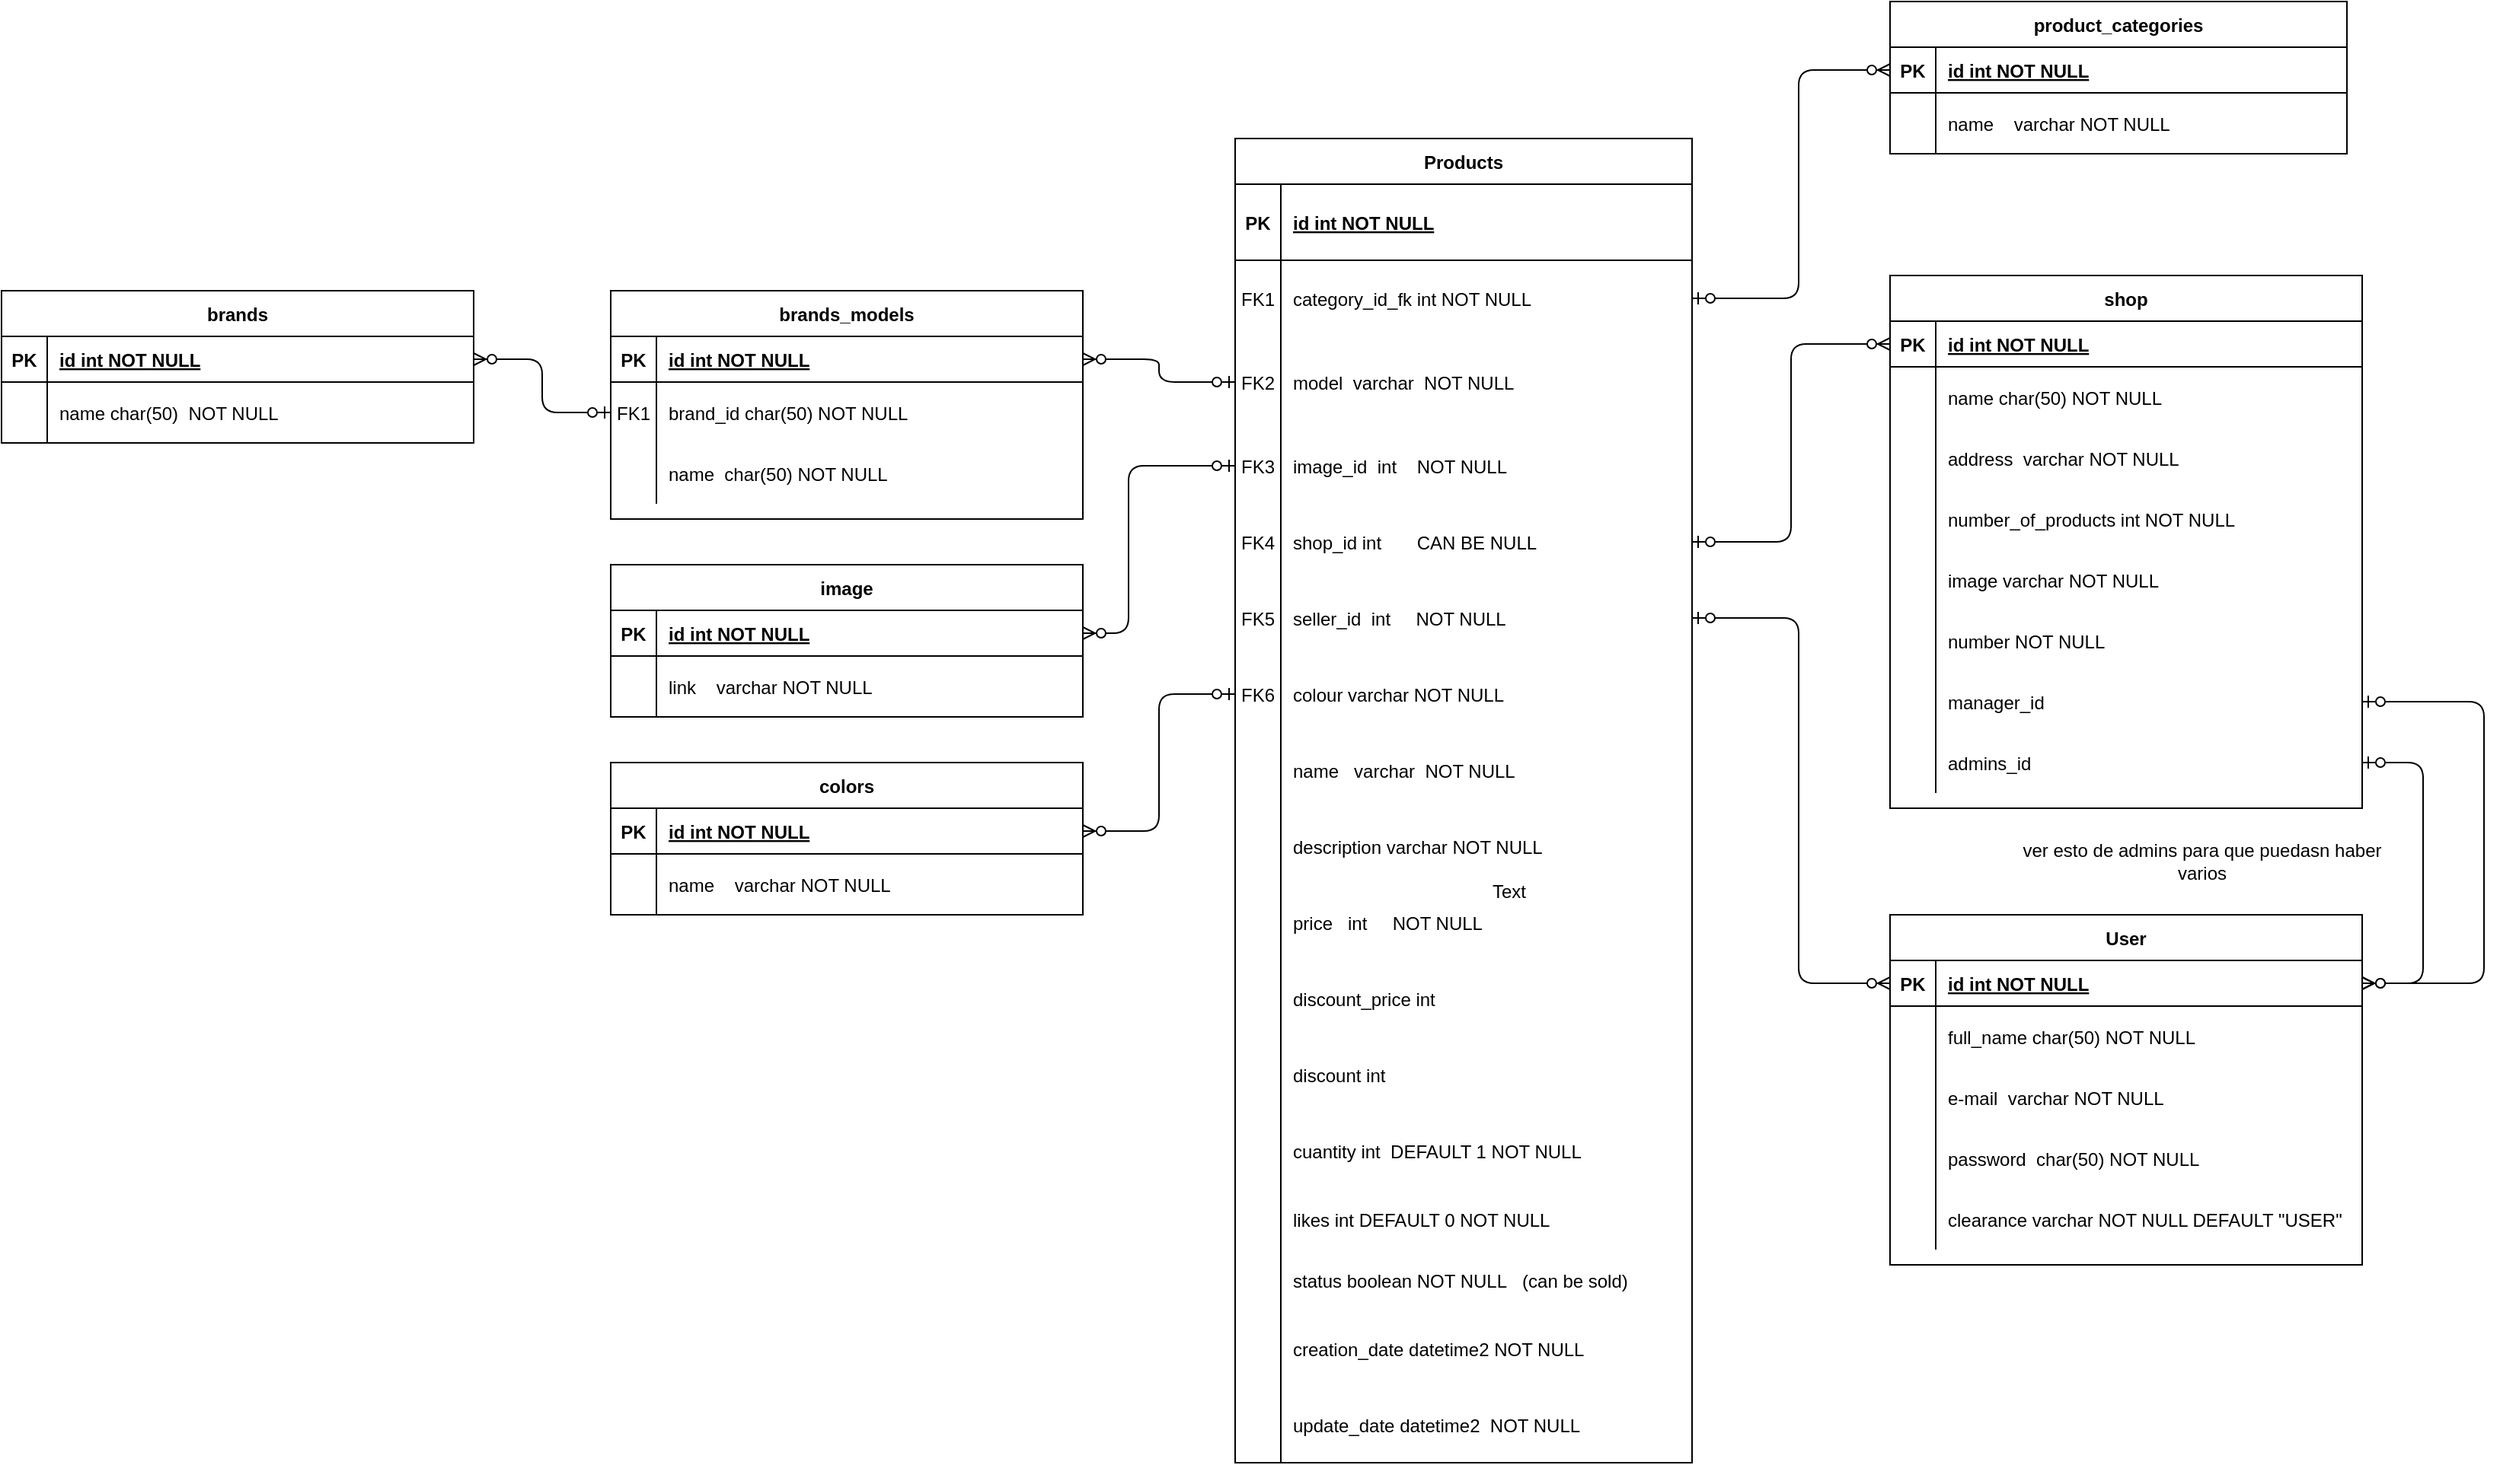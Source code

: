 <mxfile version="15.5.5" type="device"><diagram id="EL1LzUMzObdaMG3C9GH0" name="Page-1"><mxGraphModel dx="3870" dy="1016" grid="1" gridSize="10" guides="1" tooltips="1" connect="1" arrows="1" fold="1" page="1" pageScale="1" pageWidth="827" pageHeight="1169" math="0" shadow="0"><root><mxCell id="0"/><mxCell id="1" parent="0"/><mxCell id="G8JcatwkSZtqLSMLtniS-4" value="brands_models" style="shape=table;startSize=30;container=1;collapsible=1;childLayout=tableLayout;fixedRows=1;rowLines=0;fontStyle=1;align=center;resizeLast=1;" parent="1" vertex="1"><mxGeometry x="-470" y="250" width="310" height="150" as="geometry"><mxRectangle x="500" y="120" width="80" height="30" as="alternateBounds"/></mxGeometry></mxCell><mxCell id="G8JcatwkSZtqLSMLtniS-5" value="" style="shape=partialRectangle;collapsible=0;dropTarget=0;pointerEvents=0;fillColor=none;points=[[0,0.5],[1,0.5]];portConstraint=eastwest;top=0;left=0;right=0;bottom=1;" parent="G8JcatwkSZtqLSMLtniS-4" vertex="1"><mxGeometry y="30" width="310" height="30" as="geometry"/></mxCell><mxCell id="G8JcatwkSZtqLSMLtniS-6" value="PK" style="shape=partialRectangle;overflow=hidden;connectable=0;fillColor=none;top=0;left=0;bottom=0;right=0;fontStyle=1;" parent="G8JcatwkSZtqLSMLtniS-5" vertex="1"><mxGeometry width="30" height="30" as="geometry"><mxRectangle width="30" height="30" as="alternateBounds"/></mxGeometry></mxCell><mxCell id="G8JcatwkSZtqLSMLtniS-7" value="id int NOT NULL " style="shape=partialRectangle;overflow=hidden;connectable=0;fillColor=none;top=0;left=0;bottom=0;right=0;align=left;spacingLeft=6;fontStyle=5;" parent="G8JcatwkSZtqLSMLtniS-5" vertex="1"><mxGeometry x="30" width="280" height="30" as="geometry"><mxRectangle width="280" height="30" as="alternateBounds"/></mxGeometry></mxCell><mxCell id="G8JcatwkSZtqLSMLtniS-8" value="" style="shape=partialRectangle;collapsible=0;dropTarget=0;pointerEvents=0;fillColor=none;points=[[0,0.5],[1,0.5]];portConstraint=eastwest;top=0;left=0;right=0;bottom=0;" parent="G8JcatwkSZtqLSMLtniS-4" vertex="1"><mxGeometry y="60" width="310" height="40" as="geometry"/></mxCell><mxCell id="G8JcatwkSZtqLSMLtniS-9" value="FK1" style="shape=partialRectangle;overflow=hidden;connectable=0;fillColor=none;top=0;left=0;bottom=0;right=0;" parent="G8JcatwkSZtqLSMLtniS-8" vertex="1"><mxGeometry width="30" height="40" as="geometry"><mxRectangle width="30" height="40" as="alternateBounds"/></mxGeometry></mxCell><mxCell id="G8JcatwkSZtqLSMLtniS-10" value="brand_id char(50) NOT NULL" style="shape=partialRectangle;overflow=hidden;connectable=0;fillColor=none;top=0;left=0;bottom=0;right=0;align=left;spacingLeft=6;" parent="G8JcatwkSZtqLSMLtniS-8" vertex="1"><mxGeometry x="30" width="280" height="40" as="geometry"><mxRectangle width="280" height="40" as="alternateBounds"/></mxGeometry></mxCell><mxCell id="G8JcatwkSZtqLSMLtniS-11" style="shape=partialRectangle;collapsible=0;dropTarget=0;pointerEvents=0;fillColor=none;points=[[0,0.5],[1,0.5]];portConstraint=eastwest;top=0;left=0;right=0;bottom=0;" parent="G8JcatwkSZtqLSMLtniS-4" vertex="1"><mxGeometry y="100" width="310" height="40" as="geometry"/></mxCell><mxCell id="G8JcatwkSZtqLSMLtniS-12" value="" style="shape=partialRectangle;overflow=hidden;connectable=0;fillColor=none;top=0;left=0;bottom=0;right=0;" parent="G8JcatwkSZtqLSMLtniS-11" vertex="1"><mxGeometry width="30" height="40" as="geometry"><mxRectangle width="30" height="40" as="alternateBounds"/></mxGeometry></mxCell><mxCell id="G8JcatwkSZtqLSMLtniS-13" value="name  char(50) NOT NULL" style="shape=partialRectangle;overflow=hidden;connectable=0;fillColor=none;top=0;left=0;bottom=0;right=0;align=left;spacingLeft=6;" parent="G8JcatwkSZtqLSMLtniS-11" vertex="1"><mxGeometry x="30" width="280" height="40" as="geometry"><mxRectangle width="280" height="40" as="alternateBounds"/></mxGeometry></mxCell><mxCell id="G8JcatwkSZtqLSMLtniS-24" value="Products" style="shape=table;startSize=30;container=1;collapsible=1;childLayout=tableLayout;fixedRows=1;rowLines=0;fontStyle=1;align=center;resizeLast=1;" parent="1" vertex="1"><mxGeometry x="-60" y="150" width="300" height="870" as="geometry"><mxRectangle x="80" y="160" width="70" height="30" as="alternateBounds"/></mxGeometry></mxCell><mxCell id="G8JcatwkSZtqLSMLtniS-25" value="" style="shape=partialRectangle;collapsible=0;dropTarget=0;pointerEvents=0;fillColor=none;points=[[0,0.5],[1,0.5]];portConstraint=eastwest;top=0;left=0;right=0;bottom=1;" parent="G8JcatwkSZtqLSMLtniS-24" vertex="1"><mxGeometry y="30" width="300" height="50" as="geometry"/></mxCell><mxCell id="G8JcatwkSZtqLSMLtniS-26" value="PK" style="shape=partialRectangle;overflow=hidden;connectable=0;fillColor=none;top=0;left=0;bottom=0;right=0;fontStyle=1;" parent="G8JcatwkSZtqLSMLtniS-25" vertex="1"><mxGeometry width="30" height="50" as="geometry"><mxRectangle width="30" height="50" as="alternateBounds"/></mxGeometry></mxCell><mxCell id="G8JcatwkSZtqLSMLtniS-27" value="id int NOT NULL " style="shape=partialRectangle;overflow=hidden;connectable=0;fillColor=none;top=0;left=0;bottom=0;right=0;align=left;spacingLeft=6;fontStyle=5;" parent="G8JcatwkSZtqLSMLtniS-25" vertex="1"><mxGeometry x="30" width="270" height="50" as="geometry"><mxRectangle width="270" height="50" as="alternateBounds"/></mxGeometry></mxCell><mxCell id="G8JcatwkSZtqLSMLtniS-31" style="shape=partialRectangle;collapsible=0;dropTarget=0;pointerEvents=0;fillColor=none;points=[[0,0.5],[1,0.5]];portConstraint=eastwest;top=0;left=0;right=0;bottom=0;" parent="G8JcatwkSZtqLSMLtniS-24" vertex="1"><mxGeometry y="80" width="300" height="50" as="geometry"/></mxCell><mxCell id="G8JcatwkSZtqLSMLtniS-32" value="FK1" style="shape=partialRectangle;overflow=hidden;connectable=0;fillColor=none;top=0;left=0;bottom=0;right=0;" parent="G8JcatwkSZtqLSMLtniS-31" vertex="1"><mxGeometry width="30" height="50" as="geometry"><mxRectangle width="30" height="50" as="alternateBounds"/></mxGeometry></mxCell><mxCell id="G8JcatwkSZtqLSMLtniS-33" value="category_id_fk int NOT NULL" style="shape=partialRectangle;overflow=hidden;connectable=0;fillColor=none;top=0;left=0;bottom=0;right=0;align=left;spacingLeft=6;" parent="G8JcatwkSZtqLSMLtniS-31" vertex="1"><mxGeometry x="30" width="270" height="50" as="geometry"><mxRectangle width="270" height="50" as="alternateBounds"/></mxGeometry></mxCell><mxCell id="G8JcatwkSZtqLSMLtniS-46" style="shape=partialRectangle;collapsible=0;dropTarget=0;pointerEvents=0;fillColor=none;points=[[0,0.5],[1,0.5]];portConstraint=eastwest;top=0;left=0;right=0;bottom=0;" parent="G8JcatwkSZtqLSMLtniS-24" vertex="1"><mxGeometry y="130" width="300" height="60" as="geometry"/></mxCell><mxCell id="G8JcatwkSZtqLSMLtniS-47" value="FK2" style="shape=partialRectangle;overflow=hidden;connectable=0;fillColor=none;top=0;left=0;bottom=0;right=0;" parent="G8JcatwkSZtqLSMLtniS-46" vertex="1"><mxGeometry width="30" height="60" as="geometry"><mxRectangle width="30" height="60" as="alternateBounds"/></mxGeometry></mxCell><mxCell id="G8JcatwkSZtqLSMLtniS-48" value="model  varchar  NOT NULL" style="shape=partialRectangle;overflow=hidden;connectable=0;fillColor=none;top=0;left=0;bottom=0;right=0;align=left;spacingLeft=6;" parent="G8JcatwkSZtqLSMLtniS-46" vertex="1"><mxGeometry x="30" width="270" height="60" as="geometry"><mxRectangle width="270" height="60" as="alternateBounds"/></mxGeometry></mxCell><mxCell id="G8JcatwkSZtqLSMLtniS-69" style="shape=partialRectangle;collapsible=0;dropTarget=0;pointerEvents=0;fillColor=none;points=[[0,0.5],[1,0.5]];portConstraint=eastwest;top=0;left=0;right=0;bottom=0;" parent="G8JcatwkSZtqLSMLtniS-24" vertex="1"><mxGeometry y="190" width="300" height="50" as="geometry"/></mxCell><mxCell id="G8JcatwkSZtqLSMLtniS-70" value="FK3" style="shape=partialRectangle;overflow=hidden;connectable=0;fillColor=none;top=0;left=0;bottom=0;right=0;" parent="G8JcatwkSZtqLSMLtniS-69" vertex="1"><mxGeometry width="30" height="50" as="geometry"><mxRectangle width="30" height="50" as="alternateBounds"/></mxGeometry></mxCell><mxCell id="G8JcatwkSZtqLSMLtniS-71" value="image_id  int    NOT NULL" style="shape=partialRectangle;overflow=hidden;connectable=0;fillColor=none;top=0;left=0;bottom=0;right=0;align=left;spacingLeft=6;" parent="G8JcatwkSZtqLSMLtniS-69" vertex="1"><mxGeometry x="30" width="270" height="50" as="geometry"><mxRectangle width="270" height="50" as="alternateBounds"/></mxGeometry></mxCell><mxCell id="G8JcatwkSZtqLSMLtniS-28" value="" style="shape=partialRectangle;collapsible=0;dropTarget=0;pointerEvents=0;fillColor=none;points=[[0,0.5],[1,0.5]];portConstraint=eastwest;top=0;left=0;right=0;bottom=0;" parent="G8JcatwkSZtqLSMLtniS-24" vertex="1"><mxGeometry y="240" width="300" height="50" as="geometry"/></mxCell><mxCell id="G8JcatwkSZtqLSMLtniS-29" value="FK4" style="shape=partialRectangle;overflow=hidden;connectable=0;fillColor=none;top=0;left=0;bottom=0;right=0;" parent="G8JcatwkSZtqLSMLtniS-28" vertex="1"><mxGeometry width="30" height="50" as="geometry"><mxRectangle width="30" height="50" as="alternateBounds"/></mxGeometry></mxCell><mxCell id="G8JcatwkSZtqLSMLtniS-30" value="shop_id int       CAN BE NULL" style="shape=partialRectangle;overflow=hidden;connectable=0;fillColor=none;top=0;left=0;bottom=0;right=0;align=left;spacingLeft=6;" parent="G8JcatwkSZtqLSMLtniS-28" vertex="1"><mxGeometry x="30" width="270" height="50" as="geometry"><mxRectangle width="270" height="50" as="alternateBounds"/></mxGeometry></mxCell><mxCell id="IlEqSckMRG4YEJ3VZ0tb-88" style="shape=partialRectangle;collapsible=0;dropTarget=0;pointerEvents=0;fillColor=none;points=[[0,0.5],[1,0.5]];portConstraint=eastwest;top=0;left=0;right=0;bottom=0;" vertex="1" parent="G8JcatwkSZtqLSMLtniS-24"><mxGeometry y="290" width="300" height="50" as="geometry"/></mxCell><mxCell id="IlEqSckMRG4YEJ3VZ0tb-89" value="FK5" style="shape=partialRectangle;overflow=hidden;connectable=0;fillColor=none;top=0;left=0;bottom=0;right=0;" vertex="1" parent="IlEqSckMRG4YEJ3VZ0tb-88"><mxGeometry width="30" height="50" as="geometry"><mxRectangle width="30" height="50" as="alternateBounds"/></mxGeometry></mxCell><mxCell id="IlEqSckMRG4YEJ3VZ0tb-90" value="seller_id  int     NOT NULL" style="shape=partialRectangle;overflow=hidden;connectable=0;fillColor=none;top=0;left=0;bottom=0;right=0;align=left;spacingLeft=6;" vertex="1" parent="IlEqSckMRG4YEJ3VZ0tb-88"><mxGeometry x="30" width="270" height="50" as="geometry"><mxRectangle width="270" height="50" as="alternateBounds"/></mxGeometry></mxCell><mxCell id="G8JcatwkSZtqLSMLtniS-72" style="shape=partialRectangle;collapsible=0;dropTarget=0;pointerEvents=0;fillColor=none;points=[[0,0.5],[1,0.5]];portConstraint=eastwest;top=0;left=0;right=0;bottom=0;" parent="G8JcatwkSZtqLSMLtniS-24" vertex="1"><mxGeometry y="340" width="300" height="50" as="geometry"/></mxCell><mxCell id="G8JcatwkSZtqLSMLtniS-73" value="FK6" style="shape=partialRectangle;overflow=hidden;connectable=0;fillColor=none;top=0;left=0;bottom=0;right=0;" parent="G8JcatwkSZtqLSMLtniS-72" vertex="1"><mxGeometry width="30" height="50" as="geometry"><mxRectangle width="30" height="50" as="alternateBounds"/></mxGeometry></mxCell><mxCell id="G8JcatwkSZtqLSMLtniS-74" value="colour varchar NOT NULL" style="shape=partialRectangle;overflow=hidden;connectable=0;fillColor=none;top=0;left=0;bottom=0;right=0;align=left;spacingLeft=6;" parent="G8JcatwkSZtqLSMLtniS-72" vertex="1"><mxGeometry x="30" width="270" height="50" as="geometry"><mxRectangle width="270" height="50" as="alternateBounds"/></mxGeometry></mxCell><mxCell id="G8JcatwkSZtqLSMLtniS-34" style="shape=partialRectangle;collapsible=0;dropTarget=0;pointerEvents=0;fillColor=none;points=[[0,0.5],[1,0.5]];portConstraint=eastwest;top=0;left=0;right=0;bottom=0;" parent="G8JcatwkSZtqLSMLtniS-24" vertex="1"><mxGeometry y="390" width="300" height="50" as="geometry"/></mxCell><mxCell id="G8JcatwkSZtqLSMLtniS-35" value="" style="shape=partialRectangle;overflow=hidden;connectable=0;fillColor=none;top=0;left=0;bottom=0;right=0;" parent="G8JcatwkSZtqLSMLtniS-34" vertex="1"><mxGeometry width="30" height="50" as="geometry"><mxRectangle width="30" height="50" as="alternateBounds"/></mxGeometry></mxCell><mxCell id="G8JcatwkSZtqLSMLtniS-36" value="name   varchar  NOT NULL" style="shape=partialRectangle;overflow=hidden;connectable=0;fillColor=none;top=0;left=0;bottom=0;right=0;align=left;spacingLeft=6;" parent="G8JcatwkSZtqLSMLtniS-34" vertex="1"><mxGeometry x="30" width="270" height="50" as="geometry"><mxRectangle width="270" height="50" as="alternateBounds"/></mxGeometry></mxCell><mxCell id="G8JcatwkSZtqLSMLtniS-43" style="shape=partialRectangle;collapsible=0;dropTarget=0;pointerEvents=0;fillColor=none;points=[[0,0.5],[1,0.5]];portConstraint=eastwest;top=0;left=0;right=0;bottom=0;" parent="G8JcatwkSZtqLSMLtniS-24" vertex="1"><mxGeometry y="440" width="300" height="50" as="geometry"/></mxCell><mxCell id="G8JcatwkSZtqLSMLtniS-44" value="" style="shape=partialRectangle;overflow=hidden;connectable=0;fillColor=none;top=0;left=0;bottom=0;right=0;" parent="G8JcatwkSZtqLSMLtniS-43" vertex="1"><mxGeometry width="30" height="50" as="geometry"><mxRectangle width="30" height="50" as="alternateBounds"/></mxGeometry></mxCell><mxCell id="G8JcatwkSZtqLSMLtniS-45" value="description varchar NOT NULL" style="shape=partialRectangle;overflow=hidden;connectable=0;fillColor=none;top=0;left=0;bottom=0;right=0;align=left;spacingLeft=6;" parent="G8JcatwkSZtqLSMLtniS-43" vertex="1"><mxGeometry x="30" width="270" height="50" as="geometry"><mxRectangle width="270" height="50" as="alternateBounds"/></mxGeometry></mxCell><mxCell id="G8JcatwkSZtqLSMLtniS-66" style="shape=partialRectangle;collapsible=0;dropTarget=0;pointerEvents=0;fillColor=none;points=[[0,0.5],[1,0.5]];portConstraint=eastwest;top=0;left=0;right=0;bottom=0;" parent="G8JcatwkSZtqLSMLtniS-24" vertex="1"><mxGeometry y="490" width="300" height="50" as="geometry"/></mxCell><mxCell id="G8JcatwkSZtqLSMLtniS-67" style="shape=partialRectangle;overflow=hidden;connectable=0;fillColor=none;top=0;left=0;bottom=0;right=0;" parent="G8JcatwkSZtqLSMLtniS-66" vertex="1"><mxGeometry width="30" height="50" as="geometry"><mxRectangle width="30" height="50" as="alternateBounds"/></mxGeometry></mxCell><mxCell id="G8JcatwkSZtqLSMLtniS-68" value="price   int     NOT NULL" style="shape=partialRectangle;overflow=hidden;connectable=0;fillColor=none;top=0;left=0;bottom=0;right=0;align=left;spacingLeft=6;" parent="G8JcatwkSZtqLSMLtniS-66" vertex="1"><mxGeometry x="30" width="270" height="50" as="geometry"><mxRectangle width="270" height="50" as="alternateBounds"/></mxGeometry></mxCell><mxCell id="IlEqSckMRG4YEJ3VZ0tb-142" style="shape=partialRectangle;collapsible=0;dropTarget=0;pointerEvents=0;fillColor=none;points=[[0,0.5],[1,0.5]];portConstraint=eastwest;top=0;left=0;right=0;bottom=0;" vertex="1" parent="G8JcatwkSZtqLSMLtniS-24"><mxGeometry y="540" width="300" height="50" as="geometry"/></mxCell><mxCell id="IlEqSckMRG4YEJ3VZ0tb-143" style="shape=partialRectangle;overflow=hidden;connectable=0;fillColor=none;top=0;left=0;bottom=0;right=0;" vertex="1" parent="IlEqSckMRG4YEJ3VZ0tb-142"><mxGeometry width="30" height="50" as="geometry"><mxRectangle width="30" height="50" as="alternateBounds"/></mxGeometry></mxCell><mxCell id="IlEqSckMRG4YEJ3VZ0tb-144" value="discount_price int " style="shape=partialRectangle;overflow=hidden;connectable=0;fillColor=none;top=0;left=0;bottom=0;right=0;align=left;spacingLeft=6;" vertex="1" parent="IlEqSckMRG4YEJ3VZ0tb-142"><mxGeometry x="30" width="270" height="50" as="geometry"><mxRectangle width="270" height="50" as="alternateBounds"/></mxGeometry></mxCell><mxCell id="IlEqSckMRG4YEJ3VZ0tb-139" style="shape=partialRectangle;collapsible=0;dropTarget=0;pointerEvents=0;fillColor=none;points=[[0,0.5],[1,0.5]];portConstraint=eastwest;top=0;left=0;right=0;bottom=0;" vertex="1" parent="G8JcatwkSZtqLSMLtniS-24"><mxGeometry y="590" width="300" height="50" as="geometry"/></mxCell><mxCell id="IlEqSckMRG4YEJ3VZ0tb-140" style="shape=partialRectangle;overflow=hidden;connectable=0;fillColor=none;top=0;left=0;bottom=0;right=0;" vertex="1" parent="IlEqSckMRG4YEJ3VZ0tb-139"><mxGeometry width="30" height="50" as="geometry"><mxRectangle width="30" height="50" as="alternateBounds"/></mxGeometry></mxCell><mxCell id="IlEqSckMRG4YEJ3VZ0tb-141" value="discount int " style="shape=partialRectangle;overflow=hidden;connectable=0;fillColor=none;top=0;left=0;bottom=0;right=0;align=left;spacingLeft=6;" vertex="1" parent="IlEqSckMRG4YEJ3VZ0tb-139"><mxGeometry x="30" width="270" height="50" as="geometry"><mxRectangle width="270" height="50" as="alternateBounds"/></mxGeometry></mxCell><mxCell id="IlEqSckMRG4YEJ3VZ0tb-136" style="shape=partialRectangle;collapsible=0;dropTarget=0;pointerEvents=0;fillColor=none;points=[[0,0.5],[1,0.5]];portConstraint=eastwest;top=0;left=0;right=0;bottom=0;" vertex="1" parent="G8JcatwkSZtqLSMLtniS-24"><mxGeometry y="640" width="300" height="50" as="geometry"/></mxCell><mxCell id="IlEqSckMRG4YEJ3VZ0tb-137" style="shape=partialRectangle;overflow=hidden;connectable=0;fillColor=none;top=0;left=0;bottom=0;right=0;" vertex="1" parent="IlEqSckMRG4YEJ3VZ0tb-136"><mxGeometry width="30" height="50" as="geometry"><mxRectangle width="30" height="50" as="alternateBounds"/></mxGeometry></mxCell><mxCell id="IlEqSckMRG4YEJ3VZ0tb-138" value="cuantity int  DEFAULT 1 NOT NULL" style="shape=partialRectangle;overflow=hidden;connectable=0;fillColor=none;top=0;left=0;bottom=0;right=0;align=left;spacingLeft=6;" vertex="1" parent="IlEqSckMRG4YEJ3VZ0tb-136"><mxGeometry x="30" width="270" height="50" as="geometry"><mxRectangle width="270" height="50" as="alternateBounds"/></mxGeometry></mxCell><mxCell id="IlEqSckMRG4YEJ3VZ0tb-72" style="shape=partialRectangle;collapsible=0;dropTarget=0;pointerEvents=0;fillColor=none;points=[[0,0.5],[1,0.5]];portConstraint=eastwest;top=0;left=0;right=0;bottom=0;" vertex="1" parent="G8JcatwkSZtqLSMLtniS-24"><mxGeometry y="690" width="300" height="40" as="geometry"/></mxCell><mxCell id="IlEqSckMRG4YEJ3VZ0tb-73" style="shape=partialRectangle;overflow=hidden;connectable=0;fillColor=none;top=0;left=0;bottom=0;right=0;" vertex="1" parent="IlEqSckMRG4YEJ3VZ0tb-72"><mxGeometry width="30" height="40" as="geometry"><mxRectangle width="30" height="40" as="alternateBounds"/></mxGeometry></mxCell><mxCell id="IlEqSckMRG4YEJ3VZ0tb-74" value="likes int DEFAULT 0 NOT NULL" style="shape=partialRectangle;overflow=hidden;connectable=0;fillColor=none;top=0;left=0;bottom=0;right=0;align=left;spacingLeft=6;" vertex="1" parent="IlEqSckMRG4YEJ3VZ0tb-72"><mxGeometry x="30" width="270" height="40" as="geometry"><mxRectangle width="270" height="40" as="alternateBounds"/></mxGeometry></mxCell><mxCell id="IlEqSckMRG4YEJ3VZ0tb-145" style="shape=partialRectangle;collapsible=0;dropTarget=0;pointerEvents=0;fillColor=none;points=[[0,0.5],[1,0.5]];portConstraint=eastwest;top=0;left=0;right=0;bottom=0;" vertex="1" parent="G8JcatwkSZtqLSMLtniS-24"><mxGeometry y="730" width="300" height="40" as="geometry"/></mxCell><mxCell id="IlEqSckMRG4YEJ3VZ0tb-146" style="shape=partialRectangle;overflow=hidden;connectable=0;fillColor=none;top=0;left=0;bottom=0;right=0;" vertex="1" parent="IlEqSckMRG4YEJ3VZ0tb-145"><mxGeometry width="30" height="40" as="geometry"><mxRectangle width="30" height="40" as="alternateBounds"/></mxGeometry></mxCell><mxCell id="IlEqSckMRG4YEJ3VZ0tb-147" value="status boolean NOT NULL   (can be sold)" style="shape=partialRectangle;overflow=hidden;connectable=0;fillColor=none;top=0;left=0;bottom=0;right=0;align=left;spacingLeft=6;" vertex="1" parent="IlEqSckMRG4YEJ3VZ0tb-145"><mxGeometry x="30" width="270" height="40" as="geometry"><mxRectangle width="270" height="40" as="alternateBounds"/></mxGeometry></mxCell><mxCell id="G8JcatwkSZtqLSMLtniS-37" value="" style="shape=partialRectangle;collapsible=0;dropTarget=0;pointerEvents=0;fillColor=none;points=[[0,0.5],[1,0.5]];portConstraint=eastwest;top=0;left=0;right=0;bottom=0;" parent="G8JcatwkSZtqLSMLtniS-24" vertex="1"><mxGeometry y="770" width="300" height="50" as="geometry"/></mxCell><mxCell id="G8JcatwkSZtqLSMLtniS-38" value="" style="shape=partialRectangle;overflow=hidden;connectable=0;fillColor=none;top=0;left=0;bottom=0;right=0;" parent="G8JcatwkSZtqLSMLtniS-37" vertex="1"><mxGeometry width="30" height="50" as="geometry"><mxRectangle width="30" height="50" as="alternateBounds"/></mxGeometry></mxCell><mxCell id="G8JcatwkSZtqLSMLtniS-39" value="creation_date datetime2 NOT NULL" style="shape=partialRectangle;overflow=hidden;connectable=0;fillColor=none;top=0;left=0;bottom=0;right=0;align=left;spacingLeft=6;" parent="G8JcatwkSZtqLSMLtniS-37" vertex="1"><mxGeometry x="30" width="270" height="50" as="geometry"><mxRectangle width="270" height="50" as="alternateBounds"/></mxGeometry></mxCell><mxCell id="G8JcatwkSZtqLSMLtniS-40" style="shape=partialRectangle;collapsible=0;dropTarget=0;pointerEvents=0;fillColor=none;points=[[0,0.5],[1,0.5]];portConstraint=eastwest;top=0;left=0;right=0;bottom=0;" parent="G8JcatwkSZtqLSMLtniS-24" vertex="1"><mxGeometry y="820" width="300" height="50" as="geometry"/></mxCell><mxCell id="G8JcatwkSZtqLSMLtniS-41" style="shape=partialRectangle;overflow=hidden;connectable=0;fillColor=none;top=0;left=0;bottom=0;right=0;" parent="G8JcatwkSZtqLSMLtniS-40" vertex="1"><mxGeometry width="30" height="50" as="geometry"><mxRectangle width="30" height="50" as="alternateBounds"/></mxGeometry></mxCell><mxCell id="G8JcatwkSZtqLSMLtniS-42" value="update_date datetime2  NOT NULL" style="shape=partialRectangle;overflow=hidden;connectable=0;fillColor=none;top=0;left=0;bottom=0;right=0;align=left;spacingLeft=6;" parent="G8JcatwkSZtqLSMLtniS-40" vertex="1"><mxGeometry x="30" width="270" height="50" as="geometry"><mxRectangle width="270" height="50" as="alternateBounds"/></mxGeometry></mxCell><mxCell id="G8JcatwkSZtqLSMLtniS-65" value="" style="edgeStyle=elbowEdgeStyle;fontSize=12;html=1;endArrow=ERzeroToMany;startArrow=ERzeroToOne;exitX=0;exitY=0.5;exitDx=0;exitDy=0;entryX=1;entryY=0.5;entryDx=0;entryDy=0;" parent="1" target="G8JcatwkSZtqLSMLtniS-5" edge="1" source="G8JcatwkSZtqLSMLtniS-46"><mxGeometry width="100" height="100" relative="1" as="geometry"><mxPoint x="-180" y="210" as="sourcePoint"/><mxPoint x="-60" y="70" as="targetPoint"/><Array as="points"><mxPoint x="-110" y="310"/></Array></mxGeometry></mxCell><mxCell id="IlEqSckMRG4YEJ3VZ0tb-4" value="User" style="shape=table;startSize=30;container=1;collapsible=1;childLayout=tableLayout;fixedRows=1;rowLines=0;fontStyle=1;align=center;resizeLast=1;" vertex="1" parent="1"><mxGeometry x="370" y="660" width="310" height="230" as="geometry"><mxRectangle x="500" y="120" width="80" height="30" as="alternateBounds"/></mxGeometry></mxCell><mxCell id="IlEqSckMRG4YEJ3VZ0tb-5" value="" style="shape=partialRectangle;collapsible=0;dropTarget=0;pointerEvents=0;fillColor=none;points=[[0,0.5],[1,0.5]];portConstraint=eastwest;top=0;left=0;right=0;bottom=1;" vertex="1" parent="IlEqSckMRG4YEJ3VZ0tb-4"><mxGeometry y="30" width="310" height="30" as="geometry"/></mxCell><mxCell id="IlEqSckMRG4YEJ3VZ0tb-6" value="PK" style="shape=partialRectangle;overflow=hidden;connectable=0;fillColor=none;top=0;left=0;bottom=0;right=0;fontStyle=1;" vertex="1" parent="IlEqSckMRG4YEJ3VZ0tb-5"><mxGeometry width="30.0" height="30" as="geometry"><mxRectangle width="30.0" height="30" as="alternateBounds"/></mxGeometry></mxCell><mxCell id="IlEqSckMRG4YEJ3VZ0tb-7" value="id int NOT NULL " style="shape=partialRectangle;overflow=hidden;connectable=0;fillColor=none;top=0;left=0;bottom=0;right=0;align=left;spacingLeft=6;fontStyle=5;" vertex="1" parent="IlEqSckMRG4YEJ3VZ0tb-5"><mxGeometry x="30.0" width="280" height="30" as="geometry"><mxRectangle width="280" height="30" as="alternateBounds"/></mxGeometry></mxCell><mxCell id="IlEqSckMRG4YEJ3VZ0tb-8" value="" style="shape=partialRectangle;collapsible=0;dropTarget=0;pointerEvents=0;fillColor=none;points=[[0,0.5],[1,0.5]];portConstraint=eastwest;top=0;left=0;right=0;bottom=0;" vertex="1" parent="IlEqSckMRG4YEJ3VZ0tb-4"><mxGeometry y="60" width="310" height="40" as="geometry"/></mxCell><mxCell id="IlEqSckMRG4YEJ3VZ0tb-9" value="" style="shape=partialRectangle;overflow=hidden;connectable=0;fillColor=none;top=0;left=0;bottom=0;right=0;" vertex="1" parent="IlEqSckMRG4YEJ3VZ0tb-8"><mxGeometry width="30.0" height="40" as="geometry"><mxRectangle width="30.0" height="40" as="alternateBounds"/></mxGeometry></mxCell><mxCell id="IlEqSckMRG4YEJ3VZ0tb-10" value="full_name char(50) NOT NULL" style="shape=partialRectangle;overflow=hidden;connectable=0;fillColor=none;top=0;left=0;bottom=0;right=0;align=left;spacingLeft=6;" vertex="1" parent="IlEqSckMRG4YEJ3VZ0tb-8"><mxGeometry x="30.0" width="280" height="40" as="geometry"><mxRectangle width="280" height="40" as="alternateBounds"/></mxGeometry></mxCell><mxCell id="IlEqSckMRG4YEJ3VZ0tb-11" style="shape=partialRectangle;collapsible=0;dropTarget=0;pointerEvents=0;fillColor=none;points=[[0,0.5],[1,0.5]];portConstraint=eastwest;top=0;left=0;right=0;bottom=0;" vertex="1" parent="IlEqSckMRG4YEJ3VZ0tb-4"><mxGeometry y="100" width="310" height="40" as="geometry"/></mxCell><mxCell id="IlEqSckMRG4YEJ3VZ0tb-12" style="shape=partialRectangle;overflow=hidden;connectable=0;fillColor=none;top=0;left=0;bottom=0;right=0;" vertex="1" parent="IlEqSckMRG4YEJ3VZ0tb-11"><mxGeometry width="30.0" height="40" as="geometry"><mxRectangle width="30.0" height="40" as="alternateBounds"/></mxGeometry></mxCell><mxCell id="IlEqSckMRG4YEJ3VZ0tb-13" value="e-mail  varchar NOT NULL" style="shape=partialRectangle;overflow=hidden;connectable=0;fillColor=none;top=0;left=0;bottom=0;right=0;align=left;spacingLeft=6;" vertex="1" parent="IlEqSckMRG4YEJ3VZ0tb-11"><mxGeometry x="30.0" width="280" height="40" as="geometry"><mxRectangle width="280" height="40" as="alternateBounds"/></mxGeometry></mxCell><mxCell id="IlEqSckMRG4YEJ3VZ0tb-14" style="shape=partialRectangle;collapsible=0;dropTarget=0;pointerEvents=0;fillColor=none;points=[[0,0.5],[1,0.5]];portConstraint=eastwest;top=0;left=0;right=0;bottom=0;" vertex="1" parent="IlEqSckMRG4YEJ3VZ0tb-4"><mxGeometry y="140" width="310" height="40" as="geometry"/></mxCell><mxCell id="IlEqSckMRG4YEJ3VZ0tb-15" style="shape=partialRectangle;overflow=hidden;connectable=0;fillColor=none;top=0;left=0;bottom=0;right=0;" vertex="1" parent="IlEqSckMRG4YEJ3VZ0tb-14"><mxGeometry width="30.0" height="40" as="geometry"><mxRectangle width="30.0" height="40" as="alternateBounds"/></mxGeometry></mxCell><mxCell id="IlEqSckMRG4YEJ3VZ0tb-16" value="password  char(50) NOT NULL" style="shape=partialRectangle;overflow=hidden;connectable=0;fillColor=none;top=0;left=0;bottom=0;right=0;align=left;spacingLeft=6;" vertex="1" parent="IlEqSckMRG4YEJ3VZ0tb-14"><mxGeometry x="30.0" width="280" height="40" as="geometry"><mxRectangle width="280" height="40" as="alternateBounds"/></mxGeometry></mxCell><mxCell id="IlEqSckMRG4YEJ3VZ0tb-17" style="shape=partialRectangle;collapsible=0;dropTarget=0;pointerEvents=0;fillColor=none;points=[[0,0.5],[1,0.5]];portConstraint=eastwest;top=0;left=0;right=0;bottom=0;" vertex="1" parent="IlEqSckMRG4YEJ3VZ0tb-4"><mxGeometry y="180" width="310" height="40" as="geometry"/></mxCell><mxCell id="IlEqSckMRG4YEJ3VZ0tb-18" style="shape=partialRectangle;overflow=hidden;connectable=0;fillColor=none;top=0;left=0;bottom=0;right=0;" vertex="1" parent="IlEqSckMRG4YEJ3VZ0tb-17"><mxGeometry width="30.0" height="40" as="geometry"><mxRectangle width="30.0" height="40" as="alternateBounds"/></mxGeometry></mxCell><mxCell id="IlEqSckMRG4YEJ3VZ0tb-19" value="clearance varchar NOT NULL DEFAULT &quot;USER&quot; " style="shape=partialRectangle;overflow=hidden;connectable=0;fillColor=none;top=0;left=0;bottom=0;right=0;align=left;spacingLeft=6;" vertex="1" parent="IlEqSckMRG4YEJ3VZ0tb-17"><mxGeometry x="30.0" width="280" height="40" as="geometry"><mxRectangle width="280" height="40" as="alternateBounds"/></mxGeometry></mxCell><mxCell id="IlEqSckMRG4YEJ3VZ0tb-20" value="brands" style="shape=table;startSize=30;container=1;collapsible=1;childLayout=tableLayout;fixedRows=1;rowLines=0;fontStyle=1;align=center;resizeLast=1;" vertex="1" parent="1"><mxGeometry x="-870" y="250" width="310" height="100" as="geometry"><mxRectangle x="500" y="305" width="80" height="30" as="alternateBounds"/></mxGeometry></mxCell><mxCell id="IlEqSckMRG4YEJ3VZ0tb-21" value="" style="shape=partialRectangle;collapsible=0;dropTarget=0;pointerEvents=0;fillColor=none;points=[[0,0.5],[1,0.5]];portConstraint=eastwest;top=0;left=0;right=0;bottom=1;" vertex="1" parent="IlEqSckMRG4YEJ3VZ0tb-20"><mxGeometry y="30" width="310" height="30" as="geometry"/></mxCell><mxCell id="IlEqSckMRG4YEJ3VZ0tb-22" value="PK" style="shape=partialRectangle;overflow=hidden;connectable=0;fillColor=none;top=0;left=0;bottom=0;right=0;fontStyle=1;" vertex="1" parent="IlEqSckMRG4YEJ3VZ0tb-21"><mxGeometry width="30" height="30" as="geometry"><mxRectangle width="30" height="30" as="alternateBounds"/></mxGeometry></mxCell><mxCell id="IlEqSckMRG4YEJ3VZ0tb-23" value="id int NOT NULL " style="shape=partialRectangle;overflow=hidden;connectable=0;fillColor=none;top=0;left=0;bottom=0;right=0;align=left;spacingLeft=6;fontStyle=5;" vertex="1" parent="IlEqSckMRG4YEJ3VZ0tb-21"><mxGeometry x="30" width="280" height="30" as="geometry"><mxRectangle width="280" height="30" as="alternateBounds"/></mxGeometry></mxCell><mxCell id="IlEqSckMRG4YEJ3VZ0tb-24" style="shape=partialRectangle;collapsible=0;dropTarget=0;pointerEvents=0;fillColor=none;points=[[0,0.5],[1,0.5]];portConstraint=eastwest;top=0;left=0;right=0;bottom=0;" vertex="1" parent="IlEqSckMRG4YEJ3VZ0tb-20"><mxGeometry y="60" width="310" height="40" as="geometry"/></mxCell><mxCell id="IlEqSckMRG4YEJ3VZ0tb-25" value="" style="shape=partialRectangle;overflow=hidden;connectable=0;fillColor=none;top=0;left=0;bottom=0;right=0;" vertex="1" parent="IlEqSckMRG4YEJ3VZ0tb-24"><mxGeometry width="30" height="40" as="geometry"><mxRectangle width="30" height="40" as="alternateBounds"/></mxGeometry></mxCell><mxCell id="IlEqSckMRG4YEJ3VZ0tb-26" value="name char(50)  NOT NULL" style="shape=partialRectangle;overflow=hidden;connectable=0;fillColor=none;top=0;left=0;bottom=0;right=0;align=left;spacingLeft=6;" vertex="1" parent="IlEqSckMRG4YEJ3VZ0tb-24"><mxGeometry x="30" width="280" height="40" as="geometry"><mxRectangle width="280" height="40" as="alternateBounds"/></mxGeometry></mxCell><mxCell id="IlEqSckMRG4YEJ3VZ0tb-30" value="" style="edgeStyle=elbowEdgeStyle;fontSize=12;html=1;endArrow=ERzeroToMany;startArrow=ERzeroToOne;exitX=0;exitY=0.5;exitDx=0;exitDy=0;entryX=1;entryY=0.5;entryDx=0;entryDy=0;" edge="1" parent="1" source="G8JcatwkSZtqLSMLtniS-8" target="IlEqSckMRG4YEJ3VZ0tb-21"><mxGeometry width="100" height="100" relative="1" as="geometry"><mxPoint x="-160" y="430" as="sourcePoint"/><mxPoint x="-460" y="325" as="targetPoint"/><Array as="points"/></mxGeometry></mxCell><mxCell id="IlEqSckMRG4YEJ3VZ0tb-61" value="image" style="shape=table;startSize=30;container=1;collapsible=1;childLayout=tableLayout;fixedRows=1;rowLines=0;fontStyle=1;align=center;resizeLast=1;" vertex="1" parent="1"><mxGeometry x="-470" y="430" width="310" height="100" as="geometry"><mxRectangle x="500" y="305" width="80" height="30" as="alternateBounds"/></mxGeometry></mxCell><mxCell id="IlEqSckMRG4YEJ3VZ0tb-62" value="" style="shape=partialRectangle;collapsible=0;dropTarget=0;pointerEvents=0;fillColor=none;points=[[0,0.5],[1,0.5]];portConstraint=eastwest;top=0;left=0;right=0;bottom=1;" vertex="1" parent="IlEqSckMRG4YEJ3VZ0tb-61"><mxGeometry y="30" width="310" height="30" as="geometry"/></mxCell><mxCell id="IlEqSckMRG4YEJ3VZ0tb-63" value="PK" style="shape=partialRectangle;overflow=hidden;connectable=0;fillColor=none;top=0;left=0;bottom=0;right=0;fontStyle=1;" vertex="1" parent="IlEqSckMRG4YEJ3VZ0tb-62"><mxGeometry width="30" height="30" as="geometry"><mxRectangle width="30" height="30" as="alternateBounds"/></mxGeometry></mxCell><mxCell id="IlEqSckMRG4YEJ3VZ0tb-64" value="id int NOT NULL " style="shape=partialRectangle;overflow=hidden;connectable=0;fillColor=none;top=0;left=0;bottom=0;right=0;align=left;spacingLeft=6;fontStyle=5;" vertex="1" parent="IlEqSckMRG4YEJ3VZ0tb-62"><mxGeometry x="30" width="280" height="30" as="geometry"><mxRectangle width="280" height="30" as="alternateBounds"/></mxGeometry></mxCell><mxCell id="IlEqSckMRG4YEJ3VZ0tb-68" style="shape=partialRectangle;collapsible=0;dropTarget=0;pointerEvents=0;fillColor=none;points=[[0,0.5],[1,0.5]];portConstraint=eastwest;top=0;left=0;right=0;bottom=0;" vertex="1" parent="IlEqSckMRG4YEJ3VZ0tb-61"><mxGeometry y="60" width="310" height="40" as="geometry"/></mxCell><mxCell id="IlEqSckMRG4YEJ3VZ0tb-69" value="" style="shape=partialRectangle;overflow=hidden;connectable=0;fillColor=none;top=0;left=0;bottom=0;right=0;" vertex="1" parent="IlEqSckMRG4YEJ3VZ0tb-68"><mxGeometry width="30" height="40" as="geometry"><mxRectangle width="30" height="40" as="alternateBounds"/></mxGeometry></mxCell><mxCell id="IlEqSckMRG4YEJ3VZ0tb-70" value="link    varchar NOT NULL" style="shape=partialRectangle;overflow=hidden;connectable=0;fillColor=none;top=0;left=0;bottom=0;right=0;align=left;spacingLeft=6;" vertex="1" parent="IlEqSckMRG4YEJ3VZ0tb-68"><mxGeometry x="30" width="280" height="40" as="geometry"><mxRectangle width="280" height="40" as="alternateBounds"/></mxGeometry></mxCell><mxCell id="IlEqSckMRG4YEJ3VZ0tb-71" value="" style="edgeStyle=elbowEdgeStyle;fontSize=12;html=1;endArrow=ERzeroToMany;startArrow=ERzeroToOne;entryX=1;entryY=0.5;entryDx=0;entryDy=0;exitX=0;exitY=0.5;exitDx=0;exitDy=0;" edge="1" parent="1" source="G8JcatwkSZtqLSMLtniS-69" target="IlEqSckMRG4YEJ3VZ0tb-62"><mxGeometry width="100" height="100" relative="1" as="geometry"><mxPoint x="-210" y="610" as="sourcePoint"/><mxPoint x="-50" y="660" as="targetPoint"/><Array as="points"><mxPoint x="-130" y="440"/></Array></mxGeometry></mxCell><mxCell id="IlEqSckMRG4YEJ3VZ0tb-77" value="product_categories" style="shape=table;startSize=30;container=1;collapsible=1;childLayout=tableLayout;fixedRows=1;rowLines=0;fontStyle=1;align=center;resizeLast=1;" vertex="1" parent="1"><mxGeometry x="370" y="60" width="300" height="100" as="geometry"><mxRectangle x="500" y="305" width="80" height="30" as="alternateBounds"/></mxGeometry></mxCell><mxCell id="IlEqSckMRG4YEJ3VZ0tb-78" value="" style="shape=partialRectangle;collapsible=0;dropTarget=0;pointerEvents=0;fillColor=none;points=[[0,0.5],[1,0.5]];portConstraint=eastwest;top=0;left=0;right=0;bottom=1;" vertex="1" parent="IlEqSckMRG4YEJ3VZ0tb-77"><mxGeometry y="30" width="300" height="30" as="geometry"/></mxCell><mxCell id="IlEqSckMRG4YEJ3VZ0tb-79" value="PK" style="shape=partialRectangle;overflow=hidden;connectable=0;fillColor=none;top=0;left=0;bottom=0;right=0;fontStyle=1;" vertex="1" parent="IlEqSckMRG4YEJ3VZ0tb-78"><mxGeometry width="30" height="30" as="geometry"><mxRectangle width="30" height="30" as="alternateBounds"/></mxGeometry></mxCell><mxCell id="IlEqSckMRG4YEJ3VZ0tb-80" value="id int NOT NULL " style="shape=partialRectangle;overflow=hidden;connectable=0;fillColor=none;top=0;left=0;bottom=0;right=0;align=left;spacingLeft=6;fontStyle=5;" vertex="1" parent="IlEqSckMRG4YEJ3VZ0tb-78"><mxGeometry x="30" width="270" height="30" as="geometry"><mxRectangle width="270" height="30" as="alternateBounds"/></mxGeometry></mxCell><mxCell id="IlEqSckMRG4YEJ3VZ0tb-84" style="shape=partialRectangle;collapsible=0;dropTarget=0;pointerEvents=0;fillColor=none;points=[[0,0.5],[1,0.5]];portConstraint=eastwest;top=0;left=0;right=0;bottom=0;" vertex="1" parent="IlEqSckMRG4YEJ3VZ0tb-77"><mxGeometry y="60" width="300" height="40" as="geometry"/></mxCell><mxCell id="IlEqSckMRG4YEJ3VZ0tb-85" value="" style="shape=partialRectangle;overflow=hidden;connectable=0;fillColor=none;top=0;left=0;bottom=0;right=0;" vertex="1" parent="IlEqSckMRG4YEJ3VZ0tb-84"><mxGeometry width="30" height="40" as="geometry"><mxRectangle width="30" height="40" as="alternateBounds"/></mxGeometry></mxCell><mxCell id="IlEqSckMRG4YEJ3VZ0tb-86" value="name    varchar NOT NULL" style="shape=partialRectangle;overflow=hidden;connectable=0;fillColor=none;top=0;left=0;bottom=0;right=0;align=left;spacingLeft=6;" vertex="1" parent="IlEqSckMRG4YEJ3VZ0tb-84"><mxGeometry x="30" width="270" height="40" as="geometry"><mxRectangle width="270" height="40" as="alternateBounds"/></mxGeometry></mxCell><mxCell id="IlEqSckMRG4YEJ3VZ0tb-87" value="" style="edgeStyle=elbowEdgeStyle;fontSize=12;html=1;endArrow=ERzeroToMany;startArrow=ERzeroToOne;exitX=1;exitY=0.5;exitDx=0;exitDy=0;entryX=0;entryY=0.5;entryDx=0;entryDy=0;" edge="1" parent="1" source="G8JcatwkSZtqLSMLtniS-31" target="IlEqSckMRG4YEJ3VZ0tb-78"><mxGeometry width="100" height="100" relative="1" as="geometry"><mxPoint x="350" y="170" as="sourcePoint"/><mxPoint x="350" y="10" as="targetPoint"/><Array as="points"><mxPoint x="310" y="170"/></Array></mxGeometry></mxCell><mxCell id="IlEqSckMRG4YEJ3VZ0tb-91" value="shop" style="shape=table;startSize=30;container=1;collapsible=1;childLayout=tableLayout;fixedRows=1;rowLines=0;fontStyle=1;align=center;resizeLast=1;" vertex="1" parent="1"><mxGeometry x="370" y="240" width="310" height="350" as="geometry"><mxRectangle x="500" y="120" width="80" height="30" as="alternateBounds"/></mxGeometry></mxCell><mxCell id="IlEqSckMRG4YEJ3VZ0tb-92" value="" style="shape=partialRectangle;collapsible=0;dropTarget=0;pointerEvents=0;fillColor=none;points=[[0,0.5],[1,0.5]];portConstraint=eastwest;top=0;left=0;right=0;bottom=1;" vertex="1" parent="IlEqSckMRG4YEJ3VZ0tb-91"><mxGeometry y="30" width="310" height="30" as="geometry"/></mxCell><mxCell id="IlEqSckMRG4YEJ3VZ0tb-93" value="PK" style="shape=partialRectangle;overflow=hidden;connectable=0;fillColor=none;top=0;left=0;bottom=0;right=0;fontStyle=1;" vertex="1" parent="IlEqSckMRG4YEJ3VZ0tb-92"><mxGeometry width="30.0" height="30" as="geometry"><mxRectangle width="30.0" height="30" as="alternateBounds"/></mxGeometry></mxCell><mxCell id="IlEqSckMRG4YEJ3VZ0tb-94" value="id int NOT NULL " style="shape=partialRectangle;overflow=hidden;connectable=0;fillColor=none;top=0;left=0;bottom=0;right=0;align=left;spacingLeft=6;fontStyle=5;" vertex="1" parent="IlEqSckMRG4YEJ3VZ0tb-92"><mxGeometry x="30.0" width="280" height="30" as="geometry"><mxRectangle width="280" height="30" as="alternateBounds"/></mxGeometry></mxCell><mxCell id="IlEqSckMRG4YEJ3VZ0tb-95" value="" style="shape=partialRectangle;collapsible=0;dropTarget=0;pointerEvents=0;fillColor=none;points=[[0,0.5],[1,0.5]];portConstraint=eastwest;top=0;left=0;right=0;bottom=0;" vertex="1" parent="IlEqSckMRG4YEJ3VZ0tb-91"><mxGeometry y="60" width="310" height="40" as="geometry"/></mxCell><mxCell id="IlEqSckMRG4YEJ3VZ0tb-96" value="" style="shape=partialRectangle;overflow=hidden;connectable=0;fillColor=none;top=0;left=0;bottom=0;right=0;" vertex="1" parent="IlEqSckMRG4YEJ3VZ0tb-95"><mxGeometry width="30.0" height="40" as="geometry"><mxRectangle width="30.0" height="40" as="alternateBounds"/></mxGeometry></mxCell><mxCell id="IlEqSckMRG4YEJ3VZ0tb-97" value="name char(50) NOT NULL" style="shape=partialRectangle;overflow=hidden;connectable=0;fillColor=none;top=0;left=0;bottom=0;right=0;align=left;spacingLeft=6;" vertex="1" parent="IlEqSckMRG4YEJ3VZ0tb-95"><mxGeometry x="30.0" width="280" height="40" as="geometry"><mxRectangle width="280" height="40" as="alternateBounds"/></mxGeometry></mxCell><mxCell id="IlEqSckMRG4YEJ3VZ0tb-98" style="shape=partialRectangle;collapsible=0;dropTarget=0;pointerEvents=0;fillColor=none;points=[[0,0.5],[1,0.5]];portConstraint=eastwest;top=0;left=0;right=0;bottom=0;" vertex="1" parent="IlEqSckMRG4YEJ3VZ0tb-91"><mxGeometry y="100" width="310" height="40" as="geometry"/></mxCell><mxCell id="IlEqSckMRG4YEJ3VZ0tb-99" style="shape=partialRectangle;overflow=hidden;connectable=0;fillColor=none;top=0;left=0;bottom=0;right=0;" vertex="1" parent="IlEqSckMRG4YEJ3VZ0tb-98"><mxGeometry width="30.0" height="40" as="geometry"><mxRectangle width="30.0" height="40" as="alternateBounds"/></mxGeometry></mxCell><mxCell id="IlEqSckMRG4YEJ3VZ0tb-100" value="address  varchar NOT NULL" style="shape=partialRectangle;overflow=hidden;connectable=0;fillColor=none;top=0;left=0;bottom=0;right=0;align=left;spacingLeft=6;" vertex="1" parent="IlEqSckMRG4YEJ3VZ0tb-98"><mxGeometry x="30.0" width="280" height="40" as="geometry"><mxRectangle width="280" height="40" as="alternateBounds"/></mxGeometry></mxCell><mxCell id="IlEqSckMRG4YEJ3VZ0tb-101" style="shape=partialRectangle;collapsible=0;dropTarget=0;pointerEvents=0;fillColor=none;points=[[0,0.5],[1,0.5]];portConstraint=eastwest;top=0;left=0;right=0;bottom=0;" vertex="1" parent="IlEqSckMRG4YEJ3VZ0tb-91"><mxGeometry y="140" width="310" height="40" as="geometry"/></mxCell><mxCell id="IlEqSckMRG4YEJ3VZ0tb-102" style="shape=partialRectangle;overflow=hidden;connectable=0;fillColor=none;top=0;left=0;bottom=0;right=0;" vertex="1" parent="IlEqSckMRG4YEJ3VZ0tb-101"><mxGeometry width="30.0" height="40" as="geometry"><mxRectangle width="30.0" height="40" as="alternateBounds"/></mxGeometry></mxCell><mxCell id="IlEqSckMRG4YEJ3VZ0tb-103" value="number_of_products int NOT NULL" style="shape=partialRectangle;overflow=hidden;connectable=0;fillColor=none;top=0;left=0;bottom=0;right=0;align=left;spacingLeft=6;" vertex="1" parent="IlEqSckMRG4YEJ3VZ0tb-101"><mxGeometry x="30.0" width="280" height="40" as="geometry"><mxRectangle width="280" height="40" as="alternateBounds"/></mxGeometry></mxCell><mxCell id="IlEqSckMRG4YEJ3VZ0tb-104" style="shape=partialRectangle;collapsible=0;dropTarget=0;pointerEvents=0;fillColor=none;points=[[0,0.5],[1,0.5]];portConstraint=eastwest;top=0;left=0;right=0;bottom=0;" vertex="1" parent="IlEqSckMRG4YEJ3VZ0tb-91"><mxGeometry y="180" width="310" height="40" as="geometry"/></mxCell><mxCell id="IlEqSckMRG4YEJ3VZ0tb-105" style="shape=partialRectangle;overflow=hidden;connectable=0;fillColor=none;top=0;left=0;bottom=0;right=0;" vertex="1" parent="IlEqSckMRG4YEJ3VZ0tb-104"><mxGeometry width="30.0" height="40" as="geometry"><mxRectangle width="30.0" height="40" as="alternateBounds"/></mxGeometry></mxCell><mxCell id="IlEqSckMRG4YEJ3VZ0tb-106" value="image varchar NOT NULL  " style="shape=partialRectangle;overflow=hidden;connectable=0;fillColor=none;top=0;left=0;bottom=0;right=0;align=left;spacingLeft=6;" vertex="1" parent="IlEqSckMRG4YEJ3VZ0tb-104"><mxGeometry x="30.0" width="280" height="40" as="geometry"><mxRectangle width="280" height="40" as="alternateBounds"/></mxGeometry></mxCell><mxCell id="IlEqSckMRG4YEJ3VZ0tb-107" style="shape=partialRectangle;collapsible=0;dropTarget=0;pointerEvents=0;fillColor=none;points=[[0,0.5],[1,0.5]];portConstraint=eastwest;top=0;left=0;right=0;bottom=0;" vertex="1" parent="IlEqSckMRG4YEJ3VZ0tb-91"><mxGeometry y="220" width="310" height="40" as="geometry"/></mxCell><mxCell id="IlEqSckMRG4YEJ3VZ0tb-108" style="shape=partialRectangle;overflow=hidden;connectable=0;fillColor=none;top=0;left=0;bottom=0;right=0;" vertex="1" parent="IlEqSckMRG4YEJ3VZ0tb-107"><mxGeometry width="30.0" height="40" as="geometry"><mxRectangle width="30.0" height="40" as="alternateBounds"/></mxGeometry></mxCell><mxCell id="IlEqSckMRG4YEJ3VZ0tb-109" value="number NOT NULL" style="shape=partialRectangle;overflow=hidden;connectable=0;fillColor=none;top=0;left=0;bottom=0;right=0;align=left;spacingLeft=6;" vertex="1" parent="IlEqSckMRG4YEJ3VZ0tb-107"><mxGeometry x="30.0" width="280" height="40" as="geometry"><mxRectangle width="280" height="40" as="alternateBounds"/></mxGeometry></mxCell><mxCell id="IlEqSckMRG4YEJ3VZ0tb-112" style="shape=partialRectangle;collapsible=0;dropTarget=0;pointerEvents=0;fillColor=none;points=[[0,0.5],[1,0.5]];portConstraint=eastwest;top=0;left=0;right=0;bottom=0;" vertex="1" parent="IlEqSckMRG4YEJ3VZ0tb-91"><mxGeometry y="260" width="310" height="40" as="geometry"/></mxCell><mxCell id="IlEqSckMRG4YEJ3VZ0tb-113" style="shape=partialRectangle;overflow=hidden;connectable=0;fillColor=none;top=0;left=0;bottom=0;right=0;" vertex="1" parent="IlEqSckMRG4YEJ3VZ0tb-112"><mxGeometry width="30.0" height="40" as="geometry"><mxRectangle width="30.0" height="40" as="alternateBounds"/></mxGeometry></mxCell><mxCell id="IlEqSckMRG4YEJ3VZ0tb-114" value="manager_id" style="shape=partialRectangle;overflow=hidden;connectable=0;fillColor=none;top=0;left=0;bottom=0;right=0;align=left;spacingLeft=6;" vertex="1" parent="IlEqSckMRG4YEJ3VZ0tb-112"><mxGeometry x="30.0" width="280" height="40" as="geometry"><mxRectangle width="280" height="40" as="alternateBounds"/></mxGeometry></mxCell><mxCell id="IlEqSckMRG4YEJ3VZ0tb-116" style="shape=partialRectangle;collapsible=0;dropTarget=0;pointerEvents=0;fillColor=none;points=[[0,0.5],[1,0.5]];portConstraint=eastwest;top=0;left=0;right=0;bottom=0;" vertex="1" parent="IlEqSckMRG4YEJ3VZ0tb-91"><mxGeometry y="300" width="310" height="40" as="geometry"/></mxCell><mxCell id="IlEqSckMRG4YEJ3VZ0tb-117" style="shape=partialRectangle;overflow=hidden;connectable=0;fillColor=none;top=0;left=0;bottom=0;right=0;" vertex="1" parent="IlEqSckMRG4YEJ3VZ0tb-116"><mxGeometry width="30.0" height="40" as="geometry"><mxRectangle width="30.0" height="40" as="alternateBounds"/></mxGeometry></mxCell><mxCell id="IlEqSckMRG4YEJ3VZ0tb-118" value="admins_id" style="shape=partialRectangle;overflow=hidden;connectable=0;fillColor=none;top=0;left=0;bottom=0;right=0;align=left;spacingLeft=6;" vertex="1" parent="IlEqSckMRG4YEJ3VZ0tb-116"><mxGeometry x="30.0" width="280" height="40" as="geometry"><mxRectangle width="280" height="40" as="alternateBounds"/></mxGeometry></mxCell><mxCell id="IlEqSckMRG4YEJ3VZ0tb-110" value="" style="edgeStyle=elbowEdgeStyle;fontSize=12;html=1;endArrow=ERzeroToMany;startArrow=ERzeroToOne;exitX=1;exitY=0.5;exitDx=0;exitDy=0;entryX=0;entryY=0.5;entryDx=0;entryDy=0;" edge="1" parent="1" source="G8JcatwkSZtqLSMLtniS-28" target="IlEqSckMRG4YEJ3VZ0tb-92"><mxGeometry width="100" height="100" relative="1" as="geometry"><mxPoint x="250" y="230" as="sourcePoint"/><mxPoint x="370" y="205" as="targetPoint"/><Array as="points"/></mxGeometry></mxCell><mxCell id="IlEqSckMRG4YEJ3VZ0tb-111" value="" style="edgeStyle=elbowEdgeStyle;fontSize=12;html=1;endArrow=ERzeroToMany;startArrow=ERzeroToOne;exitX=1;exitY=0.5;exitDx=0;exitDy=0;entryX=0;entryY=0.5;entryDx=0;entryDy=0;" edge="1" parent="1" source="IlEqSckMRG4YEJ3VZ0tb-88" target="IlEqSckMRG4YEJ3VZ0tb-5"><mxGeometry width="100" height="100" relative="1" as="geometry"><mxPoint x="280" y="425" as="sourcePoint"/><mxPoint x="400" y="400" as="targetPoint"/><Array as="points"><mxPoint x="310" y="510"/></Array></mxGeometry></mxCell><mxCell id="IlEqSckMRG4YEJ3VZ0tb-115" value="" style="edgeStyle=elbowEdgeStyle;fontSize=12;html=1;endArrow=ERzeroToMany;startArrow=ERzeroToOne;exitX=1;exitY=0.5;exitDx=0;exitDy=0;entryX=1;entryY=0.5;entryDx=0;entryDy=0;" edge="1" parent="1" source="IlEqSckMRG4YEJ3VZ0tb-112" target="IlEqSckMRG4YEJ3VZ0tb-5"><mxGeometry width="100" height="100" relative="1" as="geometry"><mxPoint x="690" y="520" as="sourcePoint"/><mxPoint x="820" y="885" as="targetPoint"/><Array as="points"><mxPoint x="760" y="730"/></Array></mxGeometry></mxCell><mxCell id="IlEqSckMRG4YEJ3VZ0tb-119" value="" style="edgeStyle=elbowEdgeStyle;fontSize=12;html=1;endArrow=ERzeroToMany;startArrow=ERzeroToOne;exitX=1;exitY=0.5;exitDx=0;exitDy=0;entryX=1;entryY=0.5;entryDx=0;entryDy=0;" edge="1" parent="1" source="IlEqSckMRG4YEJ3VZ0tb-116" target="IlEqSckMRG4YEJ3VZ0tb-5"><mxGeometry width="100" height="100" relative="1" as="geometry"><mxPoint x="690" y="530" as="sourcePoint"/><mxPoint x="690" y="715" as="targetPoint"/><Array as="points"><mxPoint x="720" y="640"/></Array></mxGeometry></mxCell><mxCell id="IlEqSckMRG4YEJ3VZ0tb-127" value="ver esto de admins para que puedasn haber varios" style="text;html=1;strokeColor=none;fillColor=none;align=center;verticalAlign=middle;whiteSpace=wrap;rounded=0;" vertex="1" parent="1"><mxGeometry x="450" y="610" width="250" height="30" as="geometry"/></mxCell><mxCell id="IlEqSckMRG4YEJ3VZ0tb-128" value="colors" style="shape=table;startSize=30;container=1;collapsible=1;childLayout=tableLayout;fixedRows=1;rowLines=0;fontStyle=1;align=center;resizeLast=1;" vertex="1" parent="1"><mxGeometry x="-470" y="560" width="310" height="100" as="geometry"><mxRectangle x="500" y="305" width="80" height="30" as="alternateBounds"/></mxGeometry></mxCell><mxCell id="IlEqSckMRG4YEJ3VZ0tb-129" value="" style="shape=partialRectangle;collapsible=0;dropTarget=0;pointerEvents=0;fillColor=none;points=[[0,0.5],[1,0.5]];portConstraint=eastwest;top=0;left=0;right=0;bottom=1;" vertex="1" parent="IlEqSckMRG4YEJ3VZ0tb-128"><mxGeometry y="30" width="310" height="30" as="geometry"/></mxCell><mxCell id="IlEqSckMRG4YEJ3VZ0tb-130" value="PK" style="shape=partialRectangle;overflow=hidden;connectable=0;fillColor=none;top=0;left=0;bottom=0;right=0;fontStyle=1;" vertex="1" parent="IlEqSckMRG4YEJ3VZ0tb-129"><mxGeometry width="30" height="30" as="geometry"><mxRectangle width="30" height="30" as="alternateBounds"/></mxGeometry></mxCell><mxCell id="IlEqSckMRG4YEJ3VZ0tb-131" value="id int NOT NULL " style="shape=partialRectangle;overflow=hidden;connectable=0;fillColor=none;top=0;left=0;bottom=0;right=0;align=left;spacingLeft=6;fontStyle=5;" vertex="1" parent="IlEqSckMRG4YEJ3VZ0tb-129"><mxGeometry x="30" width="280" height="30" as="geometry"><mxRectangle width="280" height="30" as="alternateBounds"/></mxGeometry></mxCell><mxCell id="IlEqSckMRG4YEJ3VZ0tb-132" style="shape=partialRectangle;collapsible=0;dropTarget=0;pointerEvents=0;fillColor=none;points=[[0,0.5],[1,0.5]];portConstraint=eastwest;top=0;left=0;right=0;bottom=0;" vertex="1" parent="IlEqSckMRG4YEJ3VZ0tb-128"><mxGeometry y="60" width="310" height="40" as="geometry"/></mxCell><mxCell id="IlEqSckMRG4YEJ3VZ0tb-133" value="" style="shape=partialRectangle;overflow=hidden;connectable=0;fillColor=none;top=0;left=0;bottom=0;right=0;" vertex="1" parent="IlEqSckMRG4YEJ3VZ0tb-132"><mxGeometry width="30" height="40" as="geometry"><mxRectangle width="30" height="40" as="alternateBounds"/></mxGeometry></mxCell><mxCell id="IlEqSckMRG4YEJ3VZ0tb-134" value="name    varchar NOT NULL" style="shape=partialRectangle;overflow=hidden;connectable=0;fillColor=none;top=0;left=0;bottom=0;right=0;align=left;spacingLeft=6;" vertex="1" parent="IlEqSckMRG4YEJ3VZ0tb-132"><mxGeometry x="30" width="280" height="40" as="geometry"><mxRectangle width="280" height="40" as="alternateBounds"/></mxGeometry></mxCell><mxCell id="IlEqSckMRG4YEJ3VZ0tb-135" value="" style="edgeStyle=elbowEdgeStyle;fontSize=12;html=1;endArrow=ERzeroToMany;startArrow=ERzeroToOne;entryX=1;entryY=0.5;entryDx=0;entryDy=0;exitX=0;exitY=0.5;exitDx=0;exitDy=0;" edge="1" parent="1" source="G8JcatwkSZtqLSMLtniS-72" target="IlEqSckMRG4YEJ3VZ0tb-129"><mxGeometry width="100" height="100" relative="1" as="geometry"><mxPoint x="-50" y="410" as="sourcePoint"/><mxPoint x="-150" y="485" as="targetPoint"/><Array as="points"><mxPoint x="-110" y="590"/></Array></mxGeometry></mxCell><mxCell id="IlEqSckMRG4YEJ3VZ0tb-148" value="Text" style="text;html=1;strokeColor=none;fillColor=none;align=center;verticalAlign=middle;whiteSpace=wrap;rounded=0;" vertex="1" parent="1"><mxGeometry x="90" y="630" width="60" height="30" as="geometry"/></mxCell></root></mxGraphModel></diagram></mxfile>
